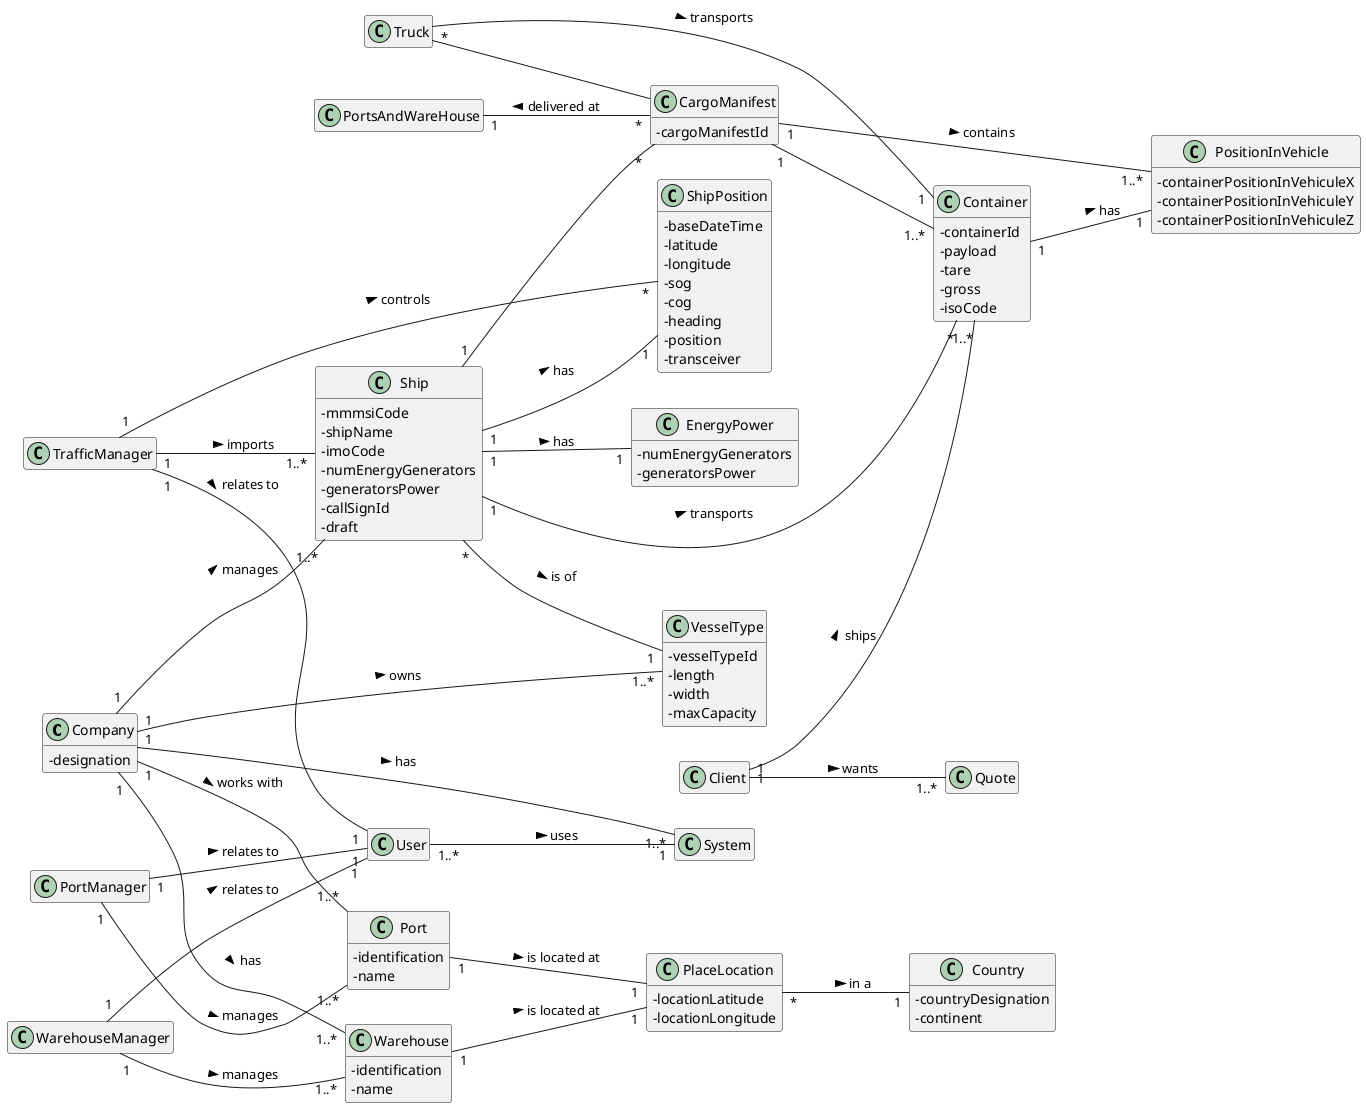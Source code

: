 @startuml

skinparam classAttributeIconSize 0
hide empty methods
hide empty attributes
left to right direction

class Company {
    -designation
}

class Container {
   -containerId
   -payload
   -tare
   -gross
   -isoCode
   /'-isRefrigerated'/
   /'-temperatureKept' - ESTE TALVEZ ADEQUA-SE'/
}

/' Roles '/
/'class Employee {}'/

class Client {}

/'class FleetManager {}'/

class TrafficManager {}



/'class WarehouseStaff {}'/

class WarehouseManager {}

/'class PortStaff {}'/

class PortManager {}

/'class ShipCaptain {}

class ShipChiefElecEngineer {}

class TruckDriver {}'/
/' End Roles '/

class CargoManifest {
    -cargoManifestId
    /'-typeOfTransport'/
}

class Ship {
    -mmmsiCode
    -shipName
    -imoCode
    -numEnergyGenerators
    -generatorsPower
    -callSignId
    -draft
}


class PositionInVehicle {
    -containerPositionInVehiculeX
    -containerPositionInVehiculeY
    -containerPositionInVehiculeZ
}

class VesselType {
    -vesselTypeId
    -length
    -width
    -maxCapacity
}

class ShipPosition {
    -baseDateTime
    -latitude
    -longitude
    -sog
    -cog
    -heading
    -position
    -transceiver
}

/'CONFIRM'/
class Port {
    -identification
    -name
}

class Warehouse {
    -identification
    -name
}

class Country {
    -countryDesignation
    -continent
}

class PlaceLocation {
    -locationLatitude
    -locationLongitude
}

class EnergyPower{
    -numEnergyGenerators
    -generatorsPower
}

class Truck {}

/'Classes not in the Data Model'/
class Quote {}
class System {}
/'End of Classes not in the Data Model'/



Company "1" -- "1..*" System : has >
User "1..*" -- "1" System : uses >
/'FleetManager "1" -- "1" Employee : is of >'/
TrafficManager "1" -- "1" User : relates to >
/'WarehouseStaff "1" -- "1" Employee : is of >'/
WarehouseManager "1" -- "1" User : relates to >
/'PortStaff "1" -- "1" Employee : is of >'/
PortManager "1" -- "1" User : relates to >
/'ShipCaptain "1" -- "1" Employee : is of >'/
/'ShipChiefElecEngineer "1" -- "1" Employee : is of >'/
/'TruckDriver "1" -- "1" Employee : is of >'/

/'Relations that lack multiplicity'/
CargoManifest "1" -- "1..*" Container /'as this relation exists, CargoManifest already has Container gross weight'/
CargoManifest "1" -- "1..*" PositionInVehicle : contains >
/'End of relations that lack multiplicity'/

Container "1" -- "1" PositionInVehicle : has >
Ship "*" -- "1" VesselType : is of >
Ship "1" -- "1" ShipPosition : has >
Warehouse "1" -- "1" PlaceLocation : is located at >
Port "1" -- "1" PlaceLocation : is located at >
PlaceLocation "*" -- "1" Country : in a >
Ship "1" -- "*" Container : transports >
Truck "*" -- "1" Container : transports >

/'Relations that is in the Data Model but to be evaluated'/
Ship "1" -- "*" CargoManifest
Truck -- CargoManifest /' lacks multiplicity '/
PortsAndWareHouse "1" -- "*" CargoManifest : delivered at <
/'End of Relatiosn that is in the Data Model but to be evaluated'/

/'Relations not in the Data Model'/
/'Ship "1" -- "*" Message : sends >'/
/'USCoastGuard "1" -- "*" Message : receives >'/
Client "1" -- "1..*" Quote : wants >
Company "1" -- "1..*" Ship : manages >
Company "1" -- "1..*" VesselType : owns >
Company "1" -- "1..*" Port : works with >
Company "1" -- "1..*" Warehouse : has >
Client "1" -- "1..*" Container : ships >
TrafficManager "1" -- "*" ShipPosition : controls >
TrafficManager "1" -- "1..*" Ship : imports >
WarehouseManager "1" -- "1..*" Warehouse : manages >
PortManager "1" -- "1..*" Port : manages >

Ship "1" -- "1" EnergyPower : has >






/'RELAÇÕES EM FALTA - DÚVIDAS
Company -- Quote?
'/


/' DÚVIDAS
- Containers can be transported by land or sea - representar?
- checkDigit - Container, para que serve?
- isRefrigerated vai ser um método logo não se representa certo?
- estado do Cargo Manifest

- Ship sends Message - a Message contém info posicionamento, como representar?



- NÃO ESQUECER DE VER SLIDES ESOFT , USER E ROLE!

'/



@enduml